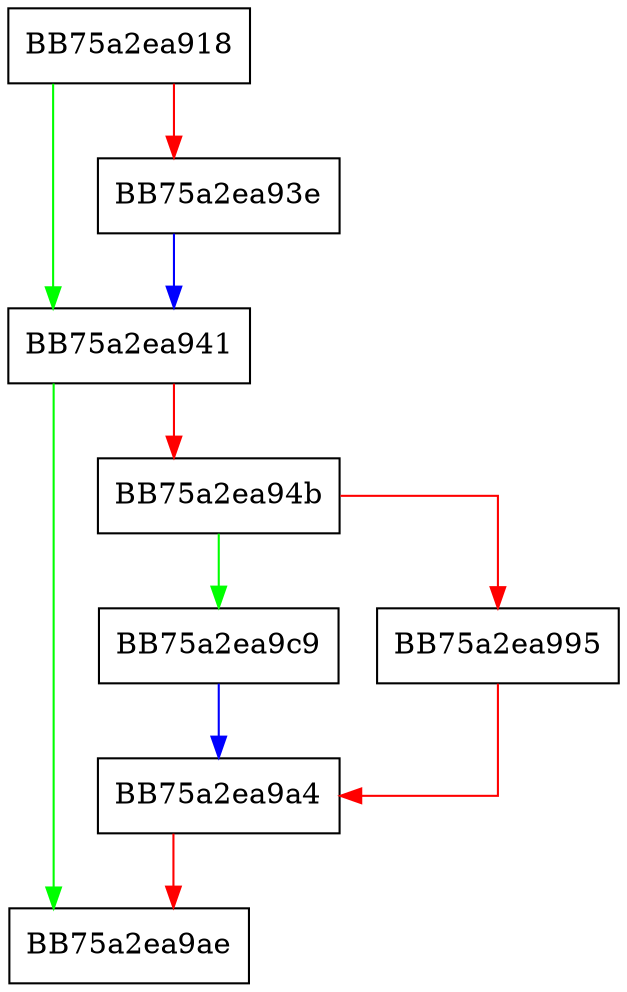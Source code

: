 digraph walk_path {
  node [shape="box"];
  graph [splines=ortho];
  BB75a2ea918 -> BB75a2ea941 [color="green"];
  BB75a2ea918 -> BB75a2ea93e [color="red"];
  BB75a2ea93e -> BB75a2ea941 [color="blue"];
  BB75a2ea941 -> BB75a2ea9ae [color="green"];
  BB75a2ea941 -> BB75a2ea94b [color="red"];
  BB75a2ea94b -> BB75a2ea9c9 [color="green"];
  BB75a2ea94b -> BB75a2ea995 [color="red"];
  BB75a2ea995 -> BB75a2ea9a4 [color="red"];
  BB75a2ea9a4 -> BB75a2ea9ae [color="red"];
  BB75a2ea9c9 -> BB75a2ea9a4 [color="blue"];
}